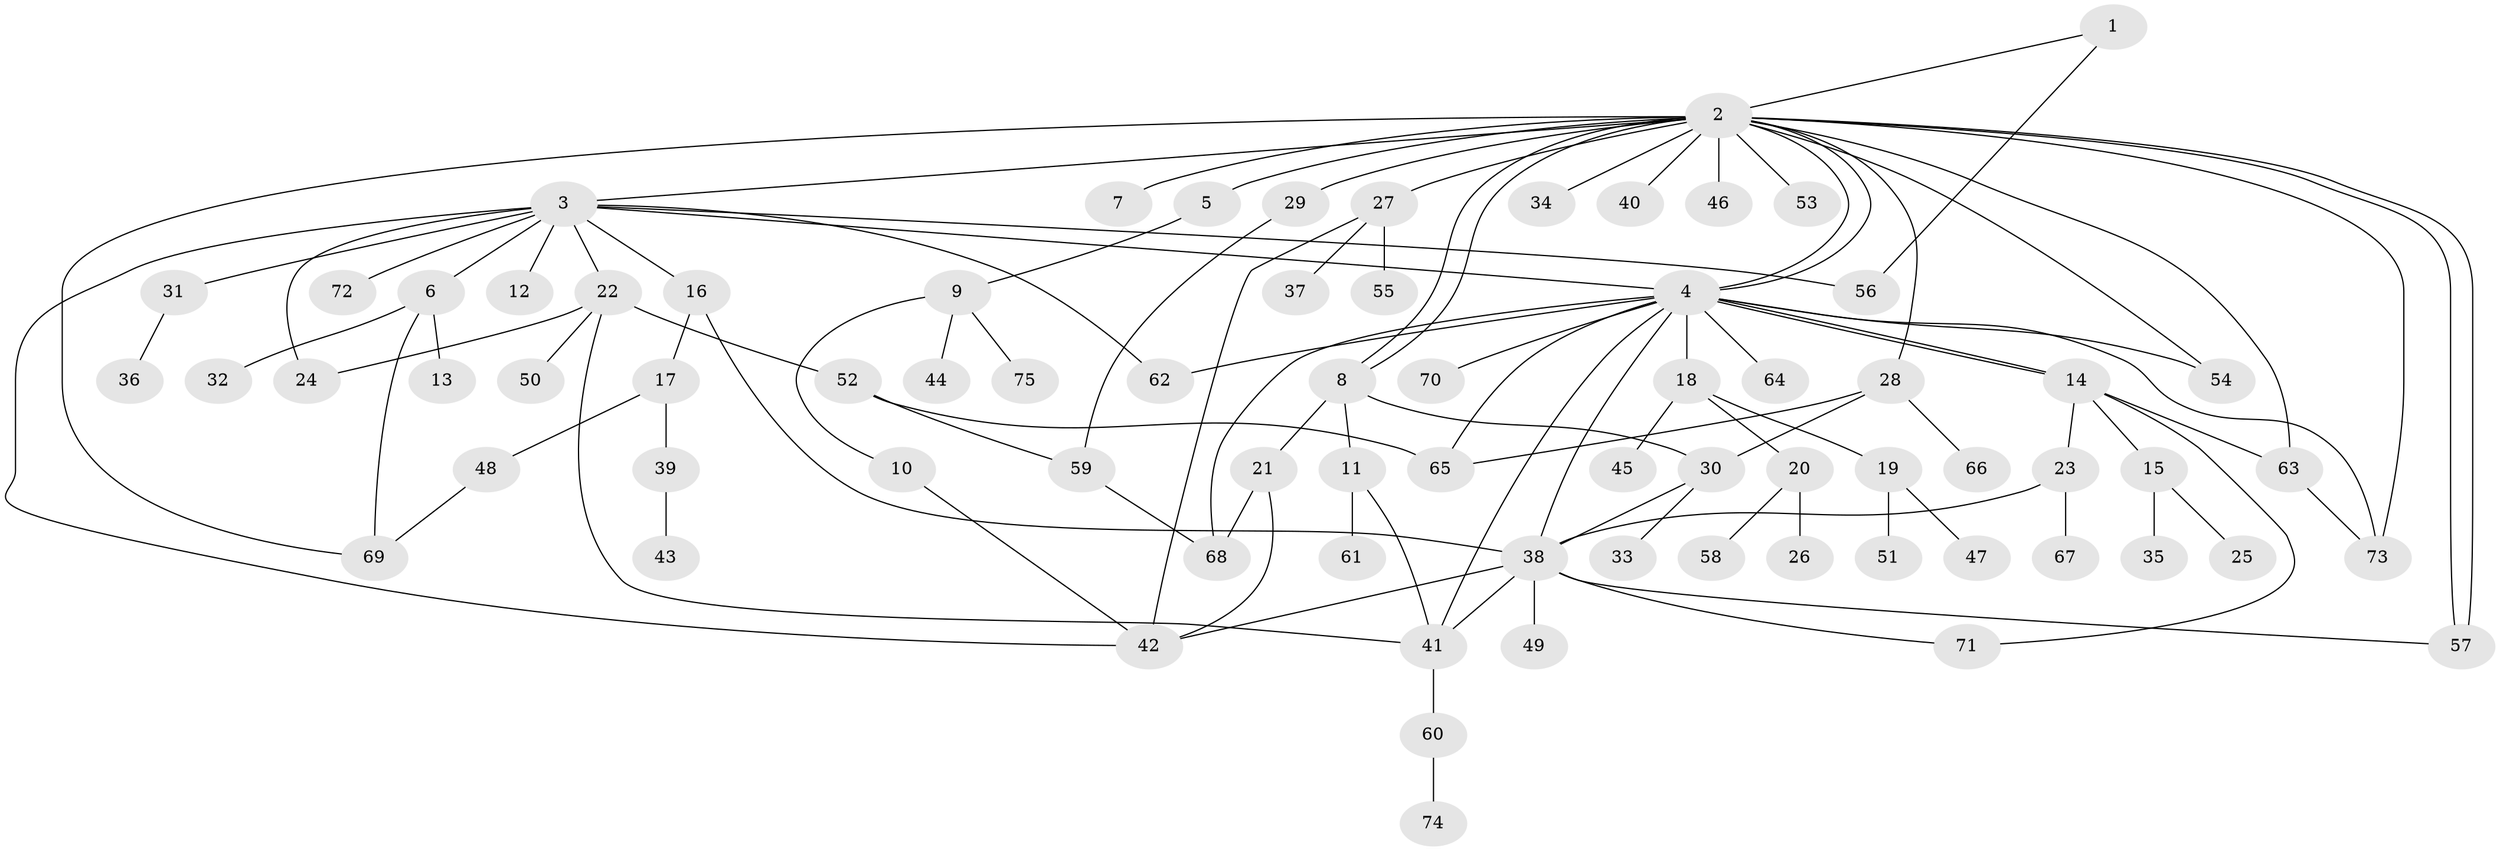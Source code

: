 // Generated by graph-tools (version 1.1) at 2025/01/03/09/25 03:01:46]
// undirected, 75 vertices, 106 edges
graph export_dot {
graph [start="1"]
  node [color=gray90,style=filled];
  1;
  2;
  3;
  4;
  5;
  6;
  7;
  8;
  9;
  10;
  11;
  12;
  13;
  14;
  15;
  16;
  17;
  18;
  19;
  20;
  21;
  22;
  23;
  24;
  25;
  26;
  27;
  28;
  29;
  30;
  31;
  32;
  33;
  34;
  35;
  36;
  37;
  38;
  39;
  40;
  41;
  42;
  43;
  44;
  45;
  46;
  47;
  48;
  49;
  50;
  51;
  52;
  53;
  54;
  55;
  56;
  57;
  58;
  59;
  60;
  61;
  62;
  63;
  64;
  65;
  66;
  67;
  68;
  69;
  70;
  71;
  72;
  73;
  74;
  75;
  1 -- 2;
  1 -- 56;
  2 -- 3;
  2 -- 4;
  2 -- 4;
  2 -- 5;
  2 -- 7;
  2 -- 8;
  2 -- 8;
  2 -- 27;
  2 -- 28;
  2 -- 29;
  2 -- 34;
  2 -- 40;
  2 -- 46;
  2 -- 53;
  2 -- 54;
  2 -- 57;
  2 -- 57;
  2 -- 63;
  2 -- 69;
  2 -- 73;
  3 -- 4;
  3 -- 6;
  3 -- 12;
  3 -- 16;
  3 -- 22;
  3 -- 24;
  3 -- 31;
  3 -- 42;
  3 -- 56;
  3 -- 62;
  3 -- 72;
  4 -- 14;
  4 -- 14;
  4 -- 18;
  4 -- 38;
  4 -- 41;
  4 -- 54;
  4 -- 62;
  4 -- 64;
  4 -- 65;
  4 -- 68;
  4 -- 70;
  4 -- 73;
  5 -- 9;
  6 -- 13;
  6 -- 32;
  6 -- 69;
  8 -- 11;
  8 -- 21;
  8 -- 30;
  9 -- 10;
  9 -- 44;
  9 -- 75;
  10 -- 42;
  11 -- 41;
  11 -- 61;
  14 -- 15;
  14 -- 23;
  14 -- 63;
  14 -- 71;
  15 -- 25;
  15 -- 35;
  16 -- 17;
  16 -- 38;
  17 -- 39;
  17 -- 48;
  18 -- 19;
  18 -- 20;
  18 -- 45;
  19 -- 47;
  19 -- 51;
  20 -- 26;
  20 -- 58;
  21 -- 42;
  21 -- 68;
  22 -- 24;
  22 -- 41;
  22 -- 50;
  22 -- 52;
  23 -- 38;
  23 -- 67;
  27 -- 37;
  27 -- 42;
  27 -- 55;
  28 -- 30;
  28 -- 65;
  28 -- 66;
  29 -- 59;
  30 -- 33;
  30 -- 38;
  31 -- 36;
  38 -- 41;
  38 -- 42;
  38 -- 49;
  38 -- 57;
  38 -- 71;
  39 -- 43;
  41 -- 60;
  48 -- 69;
  52 -- 59;
  52 -- 65;
  59 -- 68;
  60 -- 74;
  63 -- 73;
}
